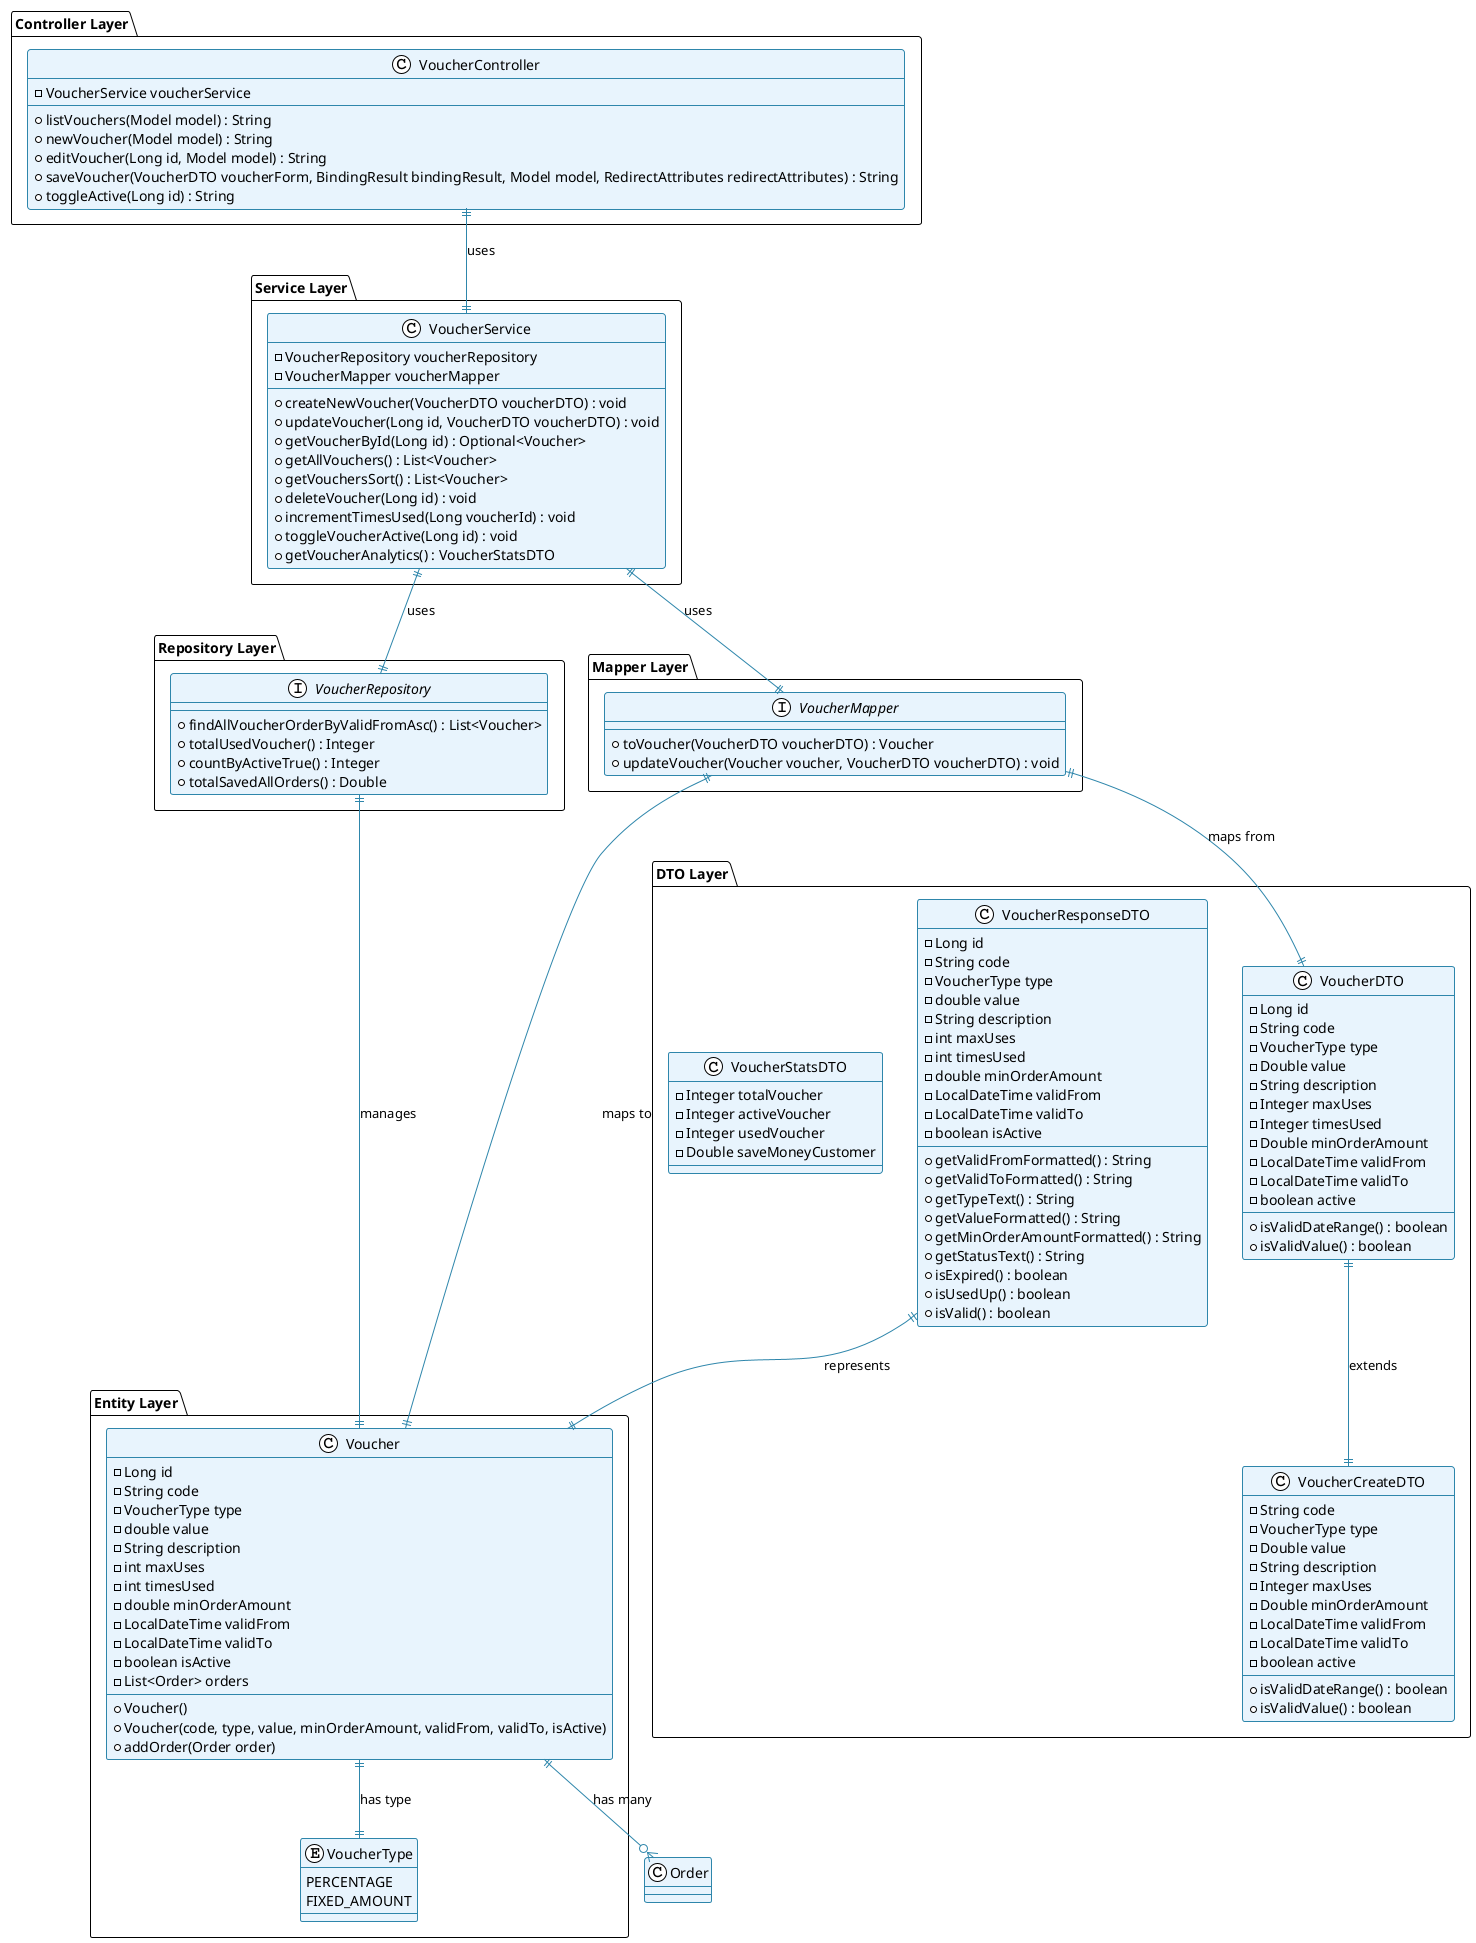 @startuml Voucher CRUD Class Diagram

!theme plain
skinparam backgroundColor #FFFFFF
skinparam class {
    BackgroundColor #E8F4FD
    BorderColor #2E86AB
    ArrowColor #2E86AB
}

package "Entity Layer" {
    class Voucher {
        - Long id
        - String code
        - VoucherType type
        - double value
        - String description
        - int maxUses
        - int timesUsed
        - double minOrderAmount
        - LocalDateTime validFrom
        - LocalDateTime validTo
        - boolean isActive
        - List<Order> orders
        --
        + Voucher()
        + Voucher(code, type, value, minOrderAmount, validFrom, validTo, isActive)
        + addOrder(Order order)
    }
    
    enum VoucherType {
        PERCENTAGE
        FIXED_AMOUNT
    }
}

package "DTO Layer" {
    class VoucherDTO {
        - Long id
        - String code
        - VoucherType type
        - Double value
        - String description
        - Integer maxUses
        - Integer timesUsed
        - Double minOrderAmount
        - LocalDateTime validFrom
        - LocalDateTime validTo
        - boolean active
        --
        + isValidDateRange() : boolean
        + isValidValue() : boolean
    }
    
    class VoucherCreateDTO {
        - String code
        - VoucherType type
        - Double value
        - String description
        - Integer maxUses
        - Double minOrderAmount
        - LocalDateTime validFrom
        - LocalDateTime validTo
        - boolean active
        --
        + isValidDateRange() : boolean
        + isValidValue() : boolean
    }
    
    class VoucherResponseDTO {
        - Long id
        - String code
        - VoucherType type
        - double value
        - String description
        - int maxUses
        - int timesUsed
        - double minOrderAmount
        - LocalDateTime validFrom
        - LocalDateTime validTo
        - boolean isActive
        --
        + getValidFromFormatted() : String
        + getValidToFormatted() : String
        + getTypeText() : String
        + getValueFormatted() : String
        + getMinOrderAmountFormatted() : String
        + getStatusText() : String
        + isExpired() : boolean
        + isUsedUp() : boolean
        + isValid() : boolean
    }
    
    class VoucherStatsDTO {
        - Integer totalVoucher
        - Integer activeVoucher
        - Integer usedVoucher
        - Double saveMoneyCustomer
    }
}

package "Repository Layer" {
    interface VoucherRepository {
        + findAllVoucherOrderByValidFromAsc() : List<Voucher>
        + totalUsedVoucher() : Integer
        + countByActiveTrue() : Integer
        + totalSavedAllOrders() : Double
    }
}

package "Service Layer" {
    class VoucherService {
        - VoucherRepository voucherRepository
        - VoucherMapper voucherMapper
        --
        + createNewVoucher(VoucherDTO voucherDTO) : void
        + updateVoucher(Long id, VoucherDTO voucherDTO) : void
        + getVoucherById(Long id) : Optional<Voucher>
        + getAllVouchers() : List<Voucher>
        + getVouchersSort() : List<Voucher>
        + deleteVoucher(Long id) : void
        + incrementTimesUsed(Long voucherId) : void
        + toggleVoucherActive(Long id) : void
        + getVoucherAnalytics() : VoucherStatsDTO
    }
}

package "Controller Layer" {
    class VoucherController {
        - VoucherService voucherService
        --
        + listVouchers(Model model) : String
        + newVoucher(Model model) : String
        + editVoucher(Long id, Model model) : String
        + saveVoucher(VoucherDTO voucherForm, BindingResult bindingResult, Model model, RedirectAttributes redirectAttributes) : String
        + toggleActive(Long id) : String
    }
}

package "Mapper Layer" {
    interface VoucherMapper {
        + toVoucher(VoucherDTO voucherDTO) : Voucher
        + updateVoucher(Voucher voucher, VoucherDTO voucherDTO) : void
    }
}

' Relationships
Voucher ||--o{ Order : "has many"
Voucher ||--|| VoucherType : "has type"

VoucherRepository ||--|| Voucher : "manages"
VoucherService ||--|| VoucherRepository : "uses"
VoucherService ||--|| VoucherMapper : "uses"

VoucherController ||--|| VoucherService : "uses"

VoucherMapper ||--|| Voucher : "maps to"
VoucherMapper ||--|| VoucherDTO : "maps from"

VoucherDTO ||--|| VoucherCreateDTO : "extends"
VoucherResponseDTO ||--|| Voucher : "represents"

@enduml
